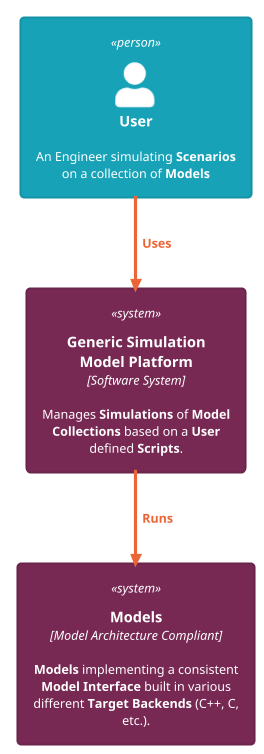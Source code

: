@startuml L1_System Context Diagram - Simulation Model Platform

!theme C4_united from <C4/themes>
!include <C4/C4_Context>

Person(User,"User", "An Engineer simulating **Scenarios** on a collection of **Models**")
System(GenericSimulationModelPlatform, "Generic Simulation\nModel Platform", "Manages **Simulations** of **Model Collections** based on a **User** defined **Scripts**.","","","","Software System")
System(Models, "Models", "**Models** implementing a consistent **Model Interface** built in various different **Target Backends** (C++, C, etc.).", "", "", "", "Model Architecture Compliant")

Rel(User, GenericSimulationModelPlatform, "Uses")
Rel(GenericSimulationModelPlatform, Models, "Runs")

@enduml